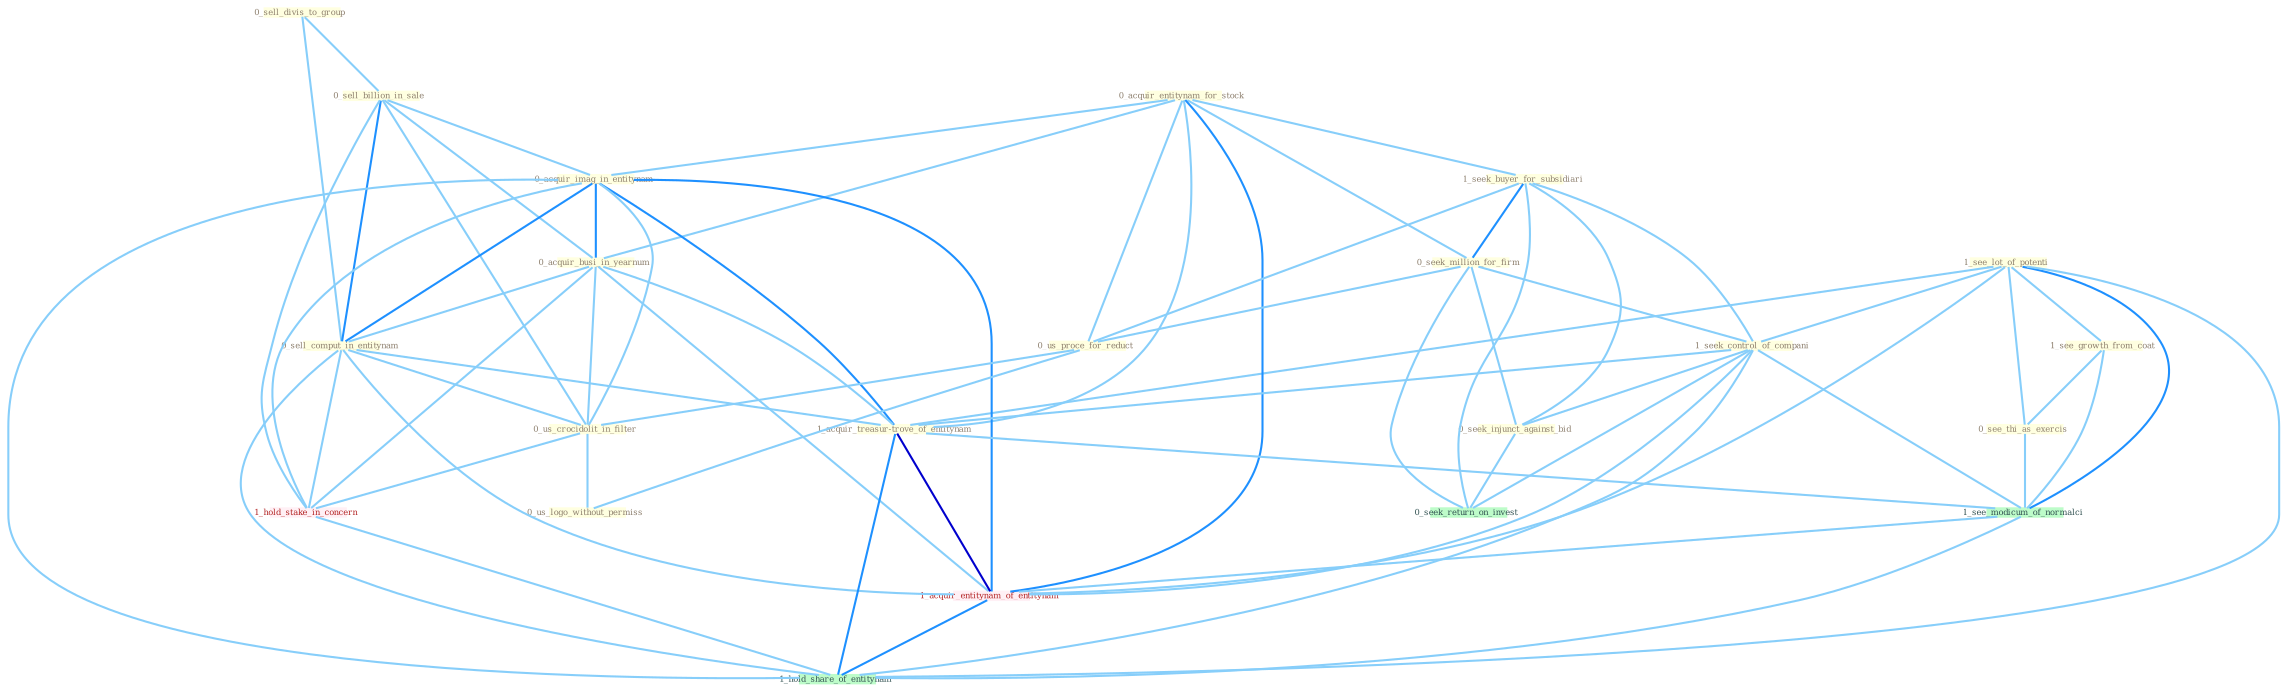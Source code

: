 Graph G{ 
    node
    [shape=polygon,style=filled,width=.5,height=.06,color="#BDFCC9",fixedsize=true,fontsize=4,
    fontcolor="#2f4f4f"];
    {node
    [color="#ffffe0", fontcolor="#8b7d6b"] "1_see_lot_of_potenti " "0_acquir_entitynam_for_stock " "1_seek_buyer_for_subsidiari " "0_seek_million_for_firm " "0_sell_divis_to_group " "1_see_growth_from_coat " "0_see_thi_as_exercis " "0_sell_billion_in_sale " "0_acquir_imag_in_entitynam " "0_us_proce_for_reduct " "1_seek_control_of_compani " "0_acquir_busi_in_yearnum " "0_sell_comput_in_entitynam " "1_acquir_treasur-trove_of_entitynam " "0_seek_injunct_against_bid " "0_us_crocidolit_in_filter " "0_us_logo_without_permiss "}
{node [color="#fff0f5", fontcolor="#b22222"] "1_hold_stake_in_concern " "1_acquir_entitynam_of_entitynam "}
edge [color="#B0E2FF"];

	"1_see_lot_of_potenti " -- "1_see_growth_from_coat " [w="1", color="#87cefa" ];
	"1_see_lot_of_potenti " -- "0_see_thi_as_exercis " [w="1", color="#87cefa" ];
	"1_see_lot_of_potenti " -- "1_seek_control_of_compani " [w="1", color="#87cefa" ];
	"1_see_lot_of_potenti " -- "1_acquir_treasur-trove_of_entitynam " [w="1", color="#87cefa" ];
	"1_see_lot_of_potenti " -- "1_see_modicum_of_normalci " [w="2", color="#1e90ff" , len=0.8];
	"1_see_lot_of_potenti " -- "1_acquir_entitynam_of_entitynam " [w="1", color="#87cefa" ];
	"1_see_lot_of_potenti " -- "1_hold_share_of_entitynam " [w="1", color="#87cefa" ];
	"0_acquir_entitynam_for_stock " -- "1_seek_buyer_for_subsidiari " [w="1", color="#87cefa" ];
	"0_acquir_entitynam_for_stock " -- "0_seek_million_for_firm " [w="1", color="#87cefa" ];
	"0_acquir_entitynam_for_stock " -- "0_acquir_imag_in_entitynam " [w="1", color="#87cefa" ];
	"0_acquir_entitynam_for_stock " -- "0_us_proce_for_reduct " [w="1", color="#87cefa" ];
	"0_acquir_entitynam_for_stock " -- "0_acquir_busi_in_yearnum " [w="1", color="#87cefa" ];
	"0_acquir_entitynam_for_stock " -- "1_acquir_treasur-trove_of_entitynam " [w="1", color="#87cefa" ];
	"0_acquir_entitynam_for_stock " -- "1_acquir_entitynam_of_entitynam " [w="2", color="#1e90ff" , len=0.8];
	"1_seek_buyer_for_subsidiari " -- "0_seek_million_for_firm " [w="2", color="#1e90ff" , len=0.8];
	"1_seek_buyer_for_subsidiari " -- "0_us_proce_for_reduct " [w="1", color="#87cefa" ];
	"1_seek_buyer_for_subsidiari " -- "1_seek_control_of_compani " [w="1", color="#87cefa" ];
	"1_seek_buyer_for_subsidiari " -- "0_seek_injunct_against_bid " [w="1", color="#87cefa" ];
	"1_seek_buyer_for_subsidiari " -- "0_seek_return_on_invest " [w="1", color="#87cefa" ];
	"0_seek_million_for_firm " -- "0_us_proce_for_reduct " [w="1", color="#87cefa" ];
	"0_seek_million_for_firm " -- "1_seek_control_of_compani " [w="1", color="#87cefa" ];
	"0_seek_million_for_firm " -- "0_seek_injunct_against_bid " [w="1", color="#87cefa" ];
	"0_seek_million_for_firm " -- "0_seek_return_on_invest " [w="1", color="#87cefa" ];
	"0_sell_divis_to_group " -- "0_sell_billion_in_sale " [w="1", color="#87cefa" ];
	"0_sell_divis_to_group " -- "0_sell_comput_in_entitynam " [w="1", color="#87cefa" ];
	"1_see_growth_from_coat " -- "0_see_thi_as_exercis " [w="1", color="#87cefa" ];
	"1_see_growth_from_coat " -- "1_see_modicum_of_normalci " [w="1", color="#87cefa" ];
	"0_see_thi_as_exercis " -- "1_see_modicum_of_normalci " [w="1", color="#87cefa" ];
	"0_sell_billion_in_sale " -- "0_acquir_imag_in_entitynam " [w="1", color="#87cefa" ];
	"0_sell_billion_in_sale " -- "0_acquir_busi_in_yearnum " [w="1", color="#87cefa" ];
	"0_sell_billion_in_sale " -- "0_sell_comput_in_entitynam " [w="2", color="#1e90ff" , len=0.8];
	"0_sell_billion_in_sale " -- "0_us_crocidolit_in_filter " [w="1", color="#87cefa" ];
	"0_sell_billion_in_sale " -- "1_hold_stake_in_concern " [w="1", color="#87cefa" ];
	"0_acquir_imag_in_entitynam " -- "0_acquir_busi_in_yearnum " [w="2", color="#1e90ff" , len=0.8];
	"0_acquir_imag_in_entitynam " -- "0_sell_comput_in_entitynam " [w="2", color="#1e90ff" , len=0.8];
	"0_acquir_imag_in_entitynam " -- "1_acquir_treasur-trove_of_entitynam " [w="2", color="#1e90ff" , len=0.8];
	"0_acquir_imag_in_entitynam " -- "0_us_crocidolit_in_filter " [w="1", color="#87cefa" ];
	"0_acquir_imag_in_entitynam " -- "1_hold_stake_in_concern " [w="1", color="#87cefa" ];
	"0_acquir_imag_in_entitynam " -- "1_acquir_entitynam_of_entitynam " [w="2", color="#1e90ff" , len=0.8];
	"0_acquir_imag_in_entitynam " -- "1_hold_share_of_entitynam " [w="1", color="#87cefa" ];
	"0_us_proce_for_reduct " -- "0_us_crocidolit_in_filter " [w="1", color="#87cefa" ];
	"0_us_proce_for_reduct " -- "0_us_logo_without_permiss " [w="1", color="#87cefa" ];
	"1_seek_control_of_compani " -- "1_acquir_treasur-trove_of_entitynam " [w="1", color="#87cefa" ];
	"1_seek_control_of_compani " -- "0_seek_injunct_against_bid " [w="1", color="#87cefa" ];
	"1_seek_control_of_compani " -- "0_seek_return_on_invest " [w="1", color="#87cefa" ];
	"1_seek_control_of_compani " -- "1_see_modicum_of_normalci " [w="1", color="#87cefa" ];
	"1_seek_control_of_compani " -- "1_acquir_entitynam_of_entitynam " [w="1", color="#87cefa" ];
	"1_seek_control_of_compani " -- "1_hold_share_of_entitynam " [w="1", color="#87cefa" ];
	"0_acquir_busi_in_yearnum " -- "0_sell_comput_in_entitynam " [w="1", color="#87cefa" ];
	"0_acquir_busi_in_yearnum " -- "1_acquir_treasur-trove_of_entitynam " [w="1", color="#87cefa" ];
	"0_acquir_busi_in_yearnum " -- "0_us_crocidolit_in_filter " [w="1", color="#87cefa" ];
	"0_acquir_busi_in_yearnum " -- "1_hold_stake_in_concern " [w="1", color="#87cefa" ];
	"0_acquir_busi_in_yearnum " -- "1_acquir_entitynam_of_entitynam " [w="1", color="#87cefa" ];
	"0_sell_comput_in_entitynam " -- "1_acquir_treasur-trove_of_entitynam " [w="1", color="#87cefa" ];
	"0_sell_comput_in_entitynam " -- "0_us_crocidolit_in_filter " [w="1", color="#87cefa" ];
	"0_sell_comput_in_entitynam " -- "1_hold_stake_in_concern " [w="1", color="#87cefa" ];
	"0_sell_comput_in_entitynam " -- "1_acquir_entitynam_of_entitynam " [w="1", color="#87cefa" ];
	"0_sell_comput_in_entitynam " -- "1_hold_share_of_entitynam " [w="1", color="#87cefa" ];
	"1_acquir_treasur-trove_of_entitynam " -- "1_see_modicum_of_normalci " [w="1", color="#87cefa" ];
	"1_acquir_treasur-trove_of_entitynam " -- "1_acquir_entitynam_of_entitynam " [w="3", color="#0000cd" , len=0.6];
	"1_acquir_treasur-trove_of_entitynam " -- "1_hold_share_of_entitynam " [w="2", color="#1e90ff" , len=0.8];
	"0_seek_injunct_against_bid " -- "0_seek_return_on_invest " [w="1", color="#87cefa" ];
	"0_us_crocidolit_in_filter " -- "0_us_logo_without_permiss " [w="1", color="#87cefa" ];
	"0_us_crocidolit_in_filter " -- "1_hold_stake_in_concern " [w="1", color="#87cefa" ];
	"1_hold_stake_in_concern " -- "1_hold_share_of_entitynam " [w="1", color="#87cefa" ];
	"1_see_modicum_of_normalci " -- "1_acquir_entitynam_of_entitynam " [w="1", color="#87cefa" ];
	"1_see_modicum_of_normalci " -- "1_hold_share_of_entitynam " [w="1", color="#87cefa" ];
	"1_acquir_entitynam_of_entitynam " -- "1_hold_share_of_entitynam " [w="2", color="#1e90ff" , len=0.8];
}